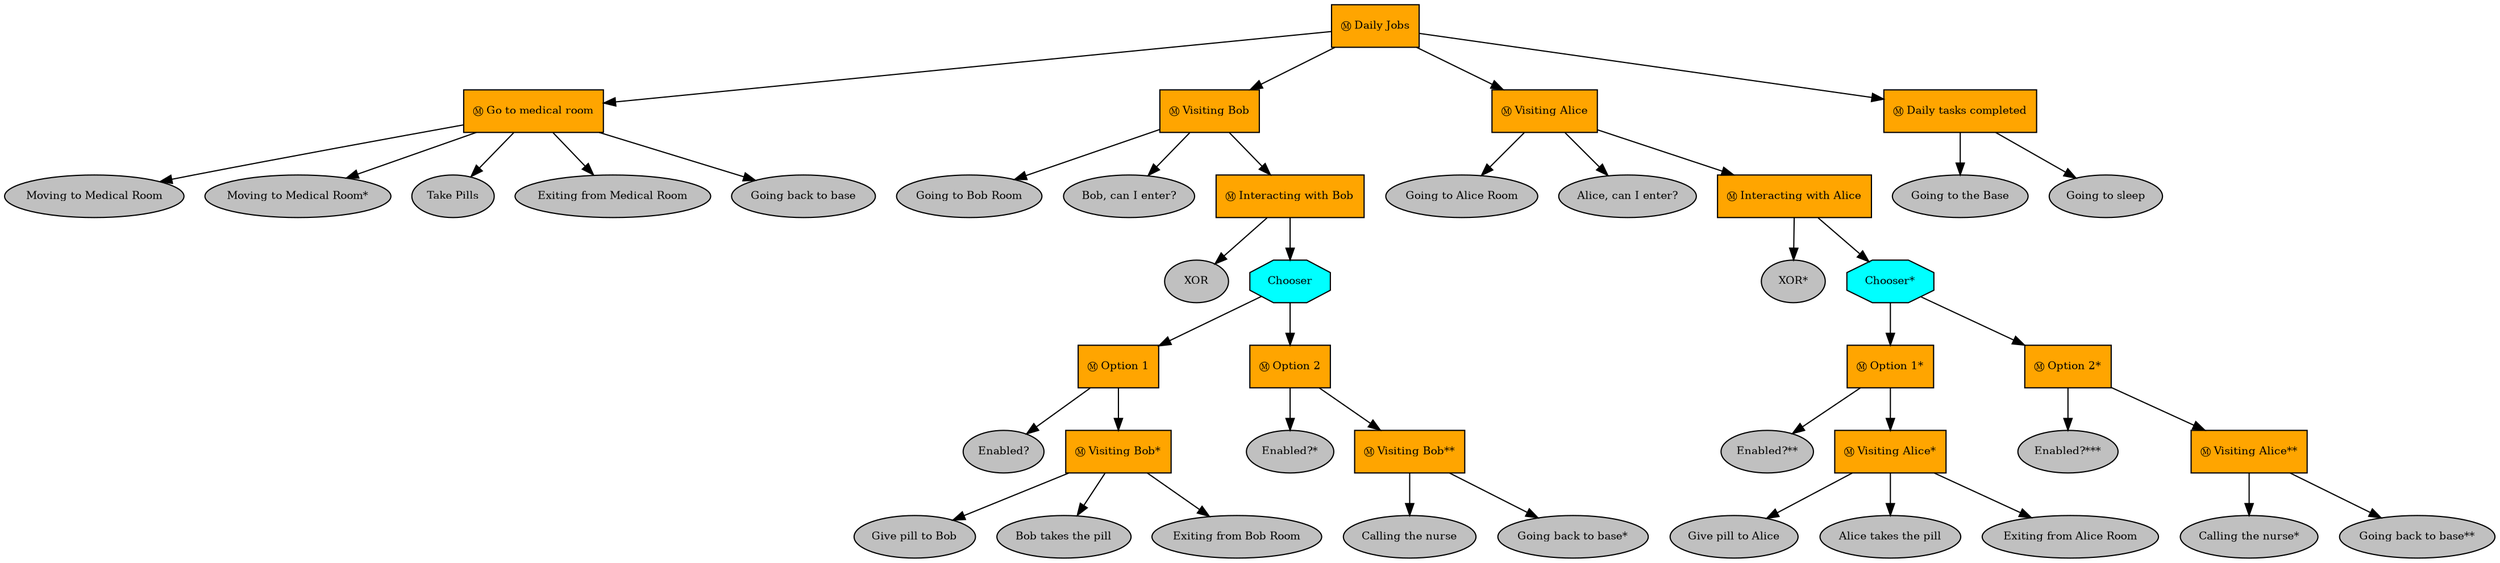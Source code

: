 digraph pastafarianism {
ordering=out;
graph [fontname="times-roman"];
node [fontname="times-roman"];
edge [fontname="times-roman"];
"Daily Jobs" [fillcolor=orange, fontcolor=black, fontsize=9, label="Ⓜ Daily Jobs", shape=box, style=filled];
"Go to medical room" [fillcolor=orange, fontcolor=black, fontsize=9, label="Ⓜ Go to medical room", shape=box, style=filled];
"Daily Jobs" -> "Go to medical room";
"Moving to Medical Room" [fillcolor=gray, fontcolor=black, fontsize=9, label="Moving to Medical Room", shape=ellipse, style=filled];
"Go to medical room" -> "Moving to Medical Room";
"Moving to Medical Room*" [fillcolor=gray, fontcolor=black, fontsize=9, label="Moving to Medical Room*", shape=ellipse, style=filled];
"Go to medical room" -> "Moving to Medical Room*";
"Take Pills" [fillcolor=gray, fontcolor=black, fontsize=9, label="Take Pills", shape=ellipse, style=filled];
"Go to medical room" -> "Take Pills";
"Exiting from Medical Room" [fillcolor=gray, fontcolor=black, fontsize=9, label="Exiting from Medical Room", shape=ellipse, style=filled];
"Go to medical room" -> "Exiting from Medical Room";
"Going back to base" [fillcolor=gray, fontcolor=black, fontsize=9, label="Going back to base", shape=ellipse, style=filled];
"Go to medical room" -> "Going back to base";
"Visiting Bob" [fillcolor=orange, fontcolor=black, fontsize=9, label="Ⓜ Visiting Bob", shape=box, style=filled];
"Daily Jobs" -> "Visiting Bob";
"Going to Bob Room" [fillcolor=gray, fontcolor=black, fontsize=9, label="Going to Bob Room", shape=ellipse, style=filled];
"Visiting Bob" -> "Going to Bob Room";
"Bob, can I enter?" [fillcolor=gray, fontcolor=black, fontsize=9, label="Bob, can I enter?", shape=ellipse, style=filled];
"Visiting Bob" -> "Bob, can I enter?";
"Interacting with Bob" [fillcolor=orange, fontcolor=black, fontsize=9, label="Ⓜ Interacting with Bob", shape=box, style=filled];
"Visiting Bob" -> "Interacting with Bob";
XOR [fillcolor=gray, fontcolor=black, fontsize=9, label=XOR, shape=ellipse, style=filled];
"Interacting with Bob" -> XOR;
Chooser [fillcolor=cyan, fontcolor=black, fontsize=9, label=Chooser, shape=octagon, style=filled];
"Interacting with Bob" -> Chooser;
"Option 1" [fillcolor=orange, fontcolor=black, fontsize=9, label="Ⓜ Option 1", shape=box, style=filled];
Chooser -> "Option 1";
"Enabled?" [fillcolor=gray, fontcolor=black, fontsize=9, label="Enabled?", shape=ellipse, style=filled];
"Option 1" -> "Enabled?";
"Visiting Bob*" [fillcolor=orange, fontcolor=black, fontsize=9, label="Ⓜ Visiting Bob*", shape=box, style=filled];
"Option 1" -> "Visiting Bob*";
"Give pill to Bob" [fillcolor=gray, fontcolor=black, fontsize=9, label="Give pill to Bob", shape=ellipse, style=filled];
"Visiting Bob*" -> "Give pill to Bob";
"Bob takes the pill" [fillcolor=gray, fontcolor=black, fontsize=9, label="Bob takes the pill", shape=ellipse, style=filled];
"Visiting Bob*" -> "Bob takes the pill";
"Exiting from Bob Room" [fillcolor=gray, fontcolor=black, fontsize=9, label="Exiting from Bob Room", shape=ellipse, style=filled];
"Visiting Bob*" -> "Exiting from Bob Room";
"Option 2" [fillcolor=orange, fontcolor=black, fontsize=9, label="Ⓜ Option 2", shape=box, style=filled];
Chooser -> "Option 2";
"Enabled?*" [fillcolor=gray, fontcolor=black, fontsize=9, label="Enabled?*", shape=ellipse, style=filled];
"Option 2" -> "Enabled?*";
"Visiting Bob**" [fillcolor=orange, fontcolor=black, fontsize=9, label="Ⓜ Visiting Bob**", shape=box, style=filled];
"Option 2" -> "Visiting Bob**";
"Calling the nurse" [fillcolor=gray, fontcolor=black, fontsize=9, label="Calling the nurse", shape=ellipse, style=filled];
"Visiting Bob**" -> "Calling the nurse";
"Going back to base*" [fillcolor=gray, fontcolor=black, fontsize=9, label="Going back to base*", shape=ellipse, style=filled];
"Visiting Bob**" -> "Going back to base*";
"Visiting Alice" [fillcolor=orange, fontcolor=black, fontsize=9, label="Ⓜ Visiting Alice", shape=box, style=filled];
"Daily Jobs" -> "Visiting Alice";
"Going to Alice Room" [fillcolor=gray, fontcolor=black, fontsize=9, label="Going to Alice Room", shape=ellipse, style=filled];
"Visiting Alice" -> "Going to Alice Room";
"Alice, can I enter?" [fillcolor=gray, fontcolor=black, fontsize=9, label="Alice, can I enter?", shape=ellipse, style=filled];
"Visiting Alice" -> "Alice, can I enter?";
"Interacting with Alice" [fillcolor=orange, fontcolor=black, fontsize=9, label="Ⓜ Interacting with Alice", shape=box, style=filled];
"Visiting Alice" -> "Interacting with Alice";
"XOR*" [fillcolor=gray, fontcolor=black, fontsize=9, label="XOR*", shape=ellipse, style=filled];
"Interacting with Alice" -> "XOR*";
"Chooser*" [fillcolor=cyan, fontcolor=black, fontsize=9, label="Chooser*", shape=octagon, style=filled];
"Interacting with Alice" -> "Chooser*";
"Option 1*" [fillcolor=orange, fontcolor=black, fontsize=9, label="Ⓜ Option 1*", shape=box, style=filled];
"Chooser*" -> "Option 1*";
"Enabled?**" [fillcolor=gray, fontcolor=black, fontsize=9, label="Enabled?**", shape=ellipse, style=filled];
"Option 1*" -> "Enabled?**";
"Visiting Alice*" [fillcolor=orange, fontcolor=black, fontsize=9, label="Ⓜ Visiting Alice*", shape=box, style=filled];
"Option 1*" -> "Visiting Alice*";
"Give pill to Alice" [fillcolor=gray, fontcolor=black, fontsize=9, label="Give pill to Alice", shape=ellipse, style=filled];
"Visiting Alice*" -> "Give pill to Alice";
"Alice takes the pill" [fillcolor=gray, fontcolor=black, fontsize=9, label="Alice takes the pill", shape=ellipse, style=filled];
"Visiting Alice*" -> "Alice takes the pill";
"Exiting from Alice Room" [fillcolor=gray, fontcolor=black, fontsize=9, label="Exiting from Alice Room", shape=ellipse, style=filled];
"Visiting Alice*" -> "Exiting from Alice Room";
"Option 2*" [fillcolor=orange, fontcolor=black, fontsize=9, label="Ⓜ Option 2*", shape=box, style=filled];
"Chooser*" -> "Option 2*";
"Enabled?***" [fillcolor=gray, fontcolor=black, fontsize=9, label="Enabled?***", shape=ellipse, style=filled];
"Option 2*" -> "Enabled?***";
"Visiting Alice**" [fillcolor=orange, fontcolor=black, fontsize=9, label="Ⓜ Visiting Alice**", shape=box, style=filled];
"Option 2*" -> "Visiting Alice**";
"Calling the nurse*" [fillcolor=gray, fontcolor=black, fontsize=9, label="Calling the nurse*", shape=ellipse, style=filled];
"Visiting Alice**" -> "Calling the nurse*";
"Going back to base**" [fillcolor=gray, fontcolor=black, fontsize=9, label="Going back to base**", shape=ellipse, style=filled];
"Visiting Alice**" -> "Going back to base**";
"Daily tasks completed" [fillcolor=orange, fontcolor=black, fontsize=9, label="Ⓜ Daily tasks completed", shape=box, style=filled];
"Daily Jobs" -> "Daily tasks completed";
"Going to the Base" [fillcolor=gray, fontcolor=black, fontsize=9, label="Going to the Base", shape=ellipse, style=filled];
"Daily tasks completed" -> "Going to the Base";
"Going to sleep" [fillcolor=gray, fontcolor=black, fontsize=9, label="Going to sleep", shape=ellipse, style=filled];
"Daily tasks completed" -> "Going to sleep";
}
